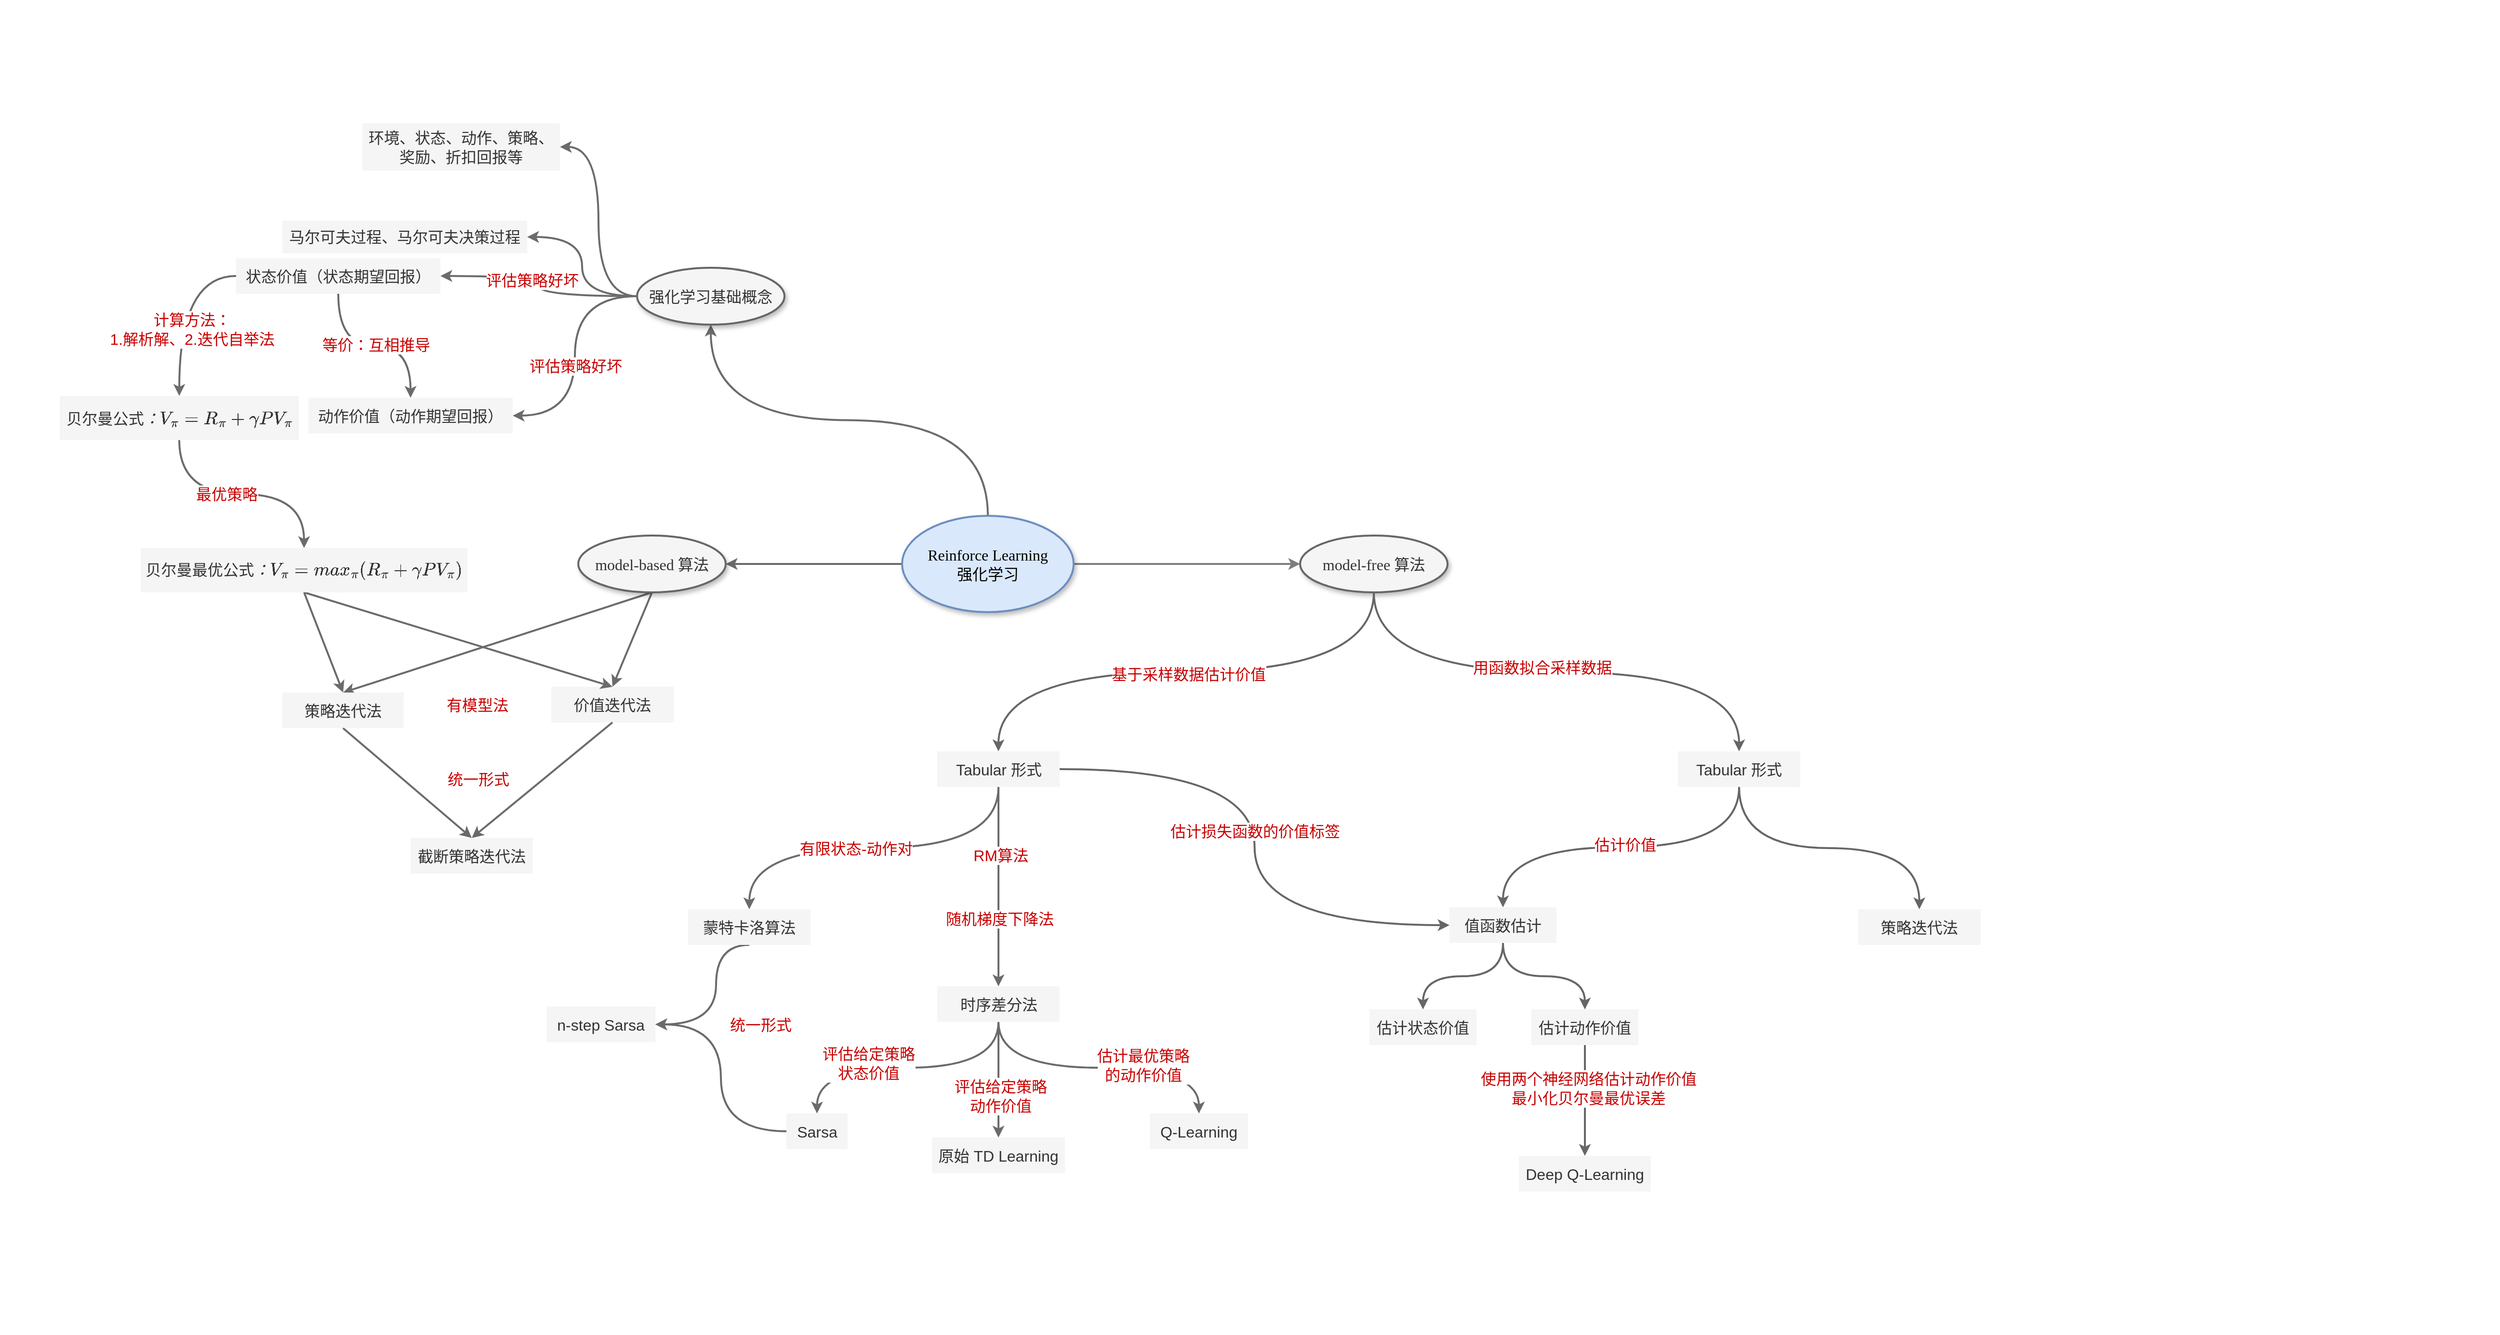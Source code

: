 <mxfile border="50" scale="3" compressed="false" locked="false" version="27.2.0">
  <diagram name="Blank" id="YmL12bMKpDGza6XwsDPr">
    <mxGraphModel dx="1842" dy="1549" grid="0" gridSize="10" guides="1" tooltips="1" connect="1" arrows="1" fold="1" page="0" pageScale="1" pageWidth="827" pageHeight="1169" background="none" math="1" shadow="0">
      <root>
        <mxCell id="X5NqExCQtvZxIxQ7pmgY-0" />
        <mxCell id="1" parent="X5NqExCQtvZxIxQ7pmgY-0" />
        <mxCell id="Gr0Zq-AI6Quabplr0KPa-179" value="" style="swimlane;html=1;startSize=0;horizontal=1;containerType=tree;labelBackgroundColor=none;strokeColor=none;strokeWidth=1;fillColor=none;fontFamily=Comic Sans MS;fontSize=16;swimlaneLine=0;dashed=1;collapsible=0;swimlaneFillColor=none;" parent="1" vertex="1">
          <mxGeometry x="-505" y="-457" width="2593" height="1385" as="geometry" />
        </mxCell>
        <mxCell id="jKKv0_7eQxVgF26MUgQf-13" style="edgeStyle=orthogonalEdgeStyle;rounded=0;orthogonalLoop=1;jettySize=auto;html=1;exitX=0.5;exitY=0;exitDx=0;exitDy=0;entryX=0.5;entryY=1;entryDx=0;entryDy=0;curved=1;strokeWidth=2;strokeColor=light-dark(#6b6b6b, #ededed);fontSize=16;" parent="Gr0Zq-AI6Quabplr0KPa-179" source="Gr0Zq-AI6Quabplr0KPa-180" target="jKKv0_7eQxVgF26MUgQf-10" edge="1">
          <mxGeometry relative="1" as="geometry" />
        </mxCell>
        <mxCell id="YHKigMuBGNWTJUqa9Iyw-3" style="rounded=0;orthogonalLoop=1;jettySize=auto;html=1;exitX=0;exitY=0.5;exitDx=0;exitDy=0;entryX=1;entryY=0.5;entryDx=0;entryDy=0;strokeWidth=2;strokeColor=light-dark(#6b6b6b, #ededed);fontSize=16;" parent="Gr0Zq-AI6Quabplr0KPa-179" source="Gr0Zq-AI6Quabplr0KPa-180" target="YHKigMuBGNWTJUqa9Iyw-2" edge="1">
          <mxGeometry relative="1" as="geometry" />
        </mxCell>
        <mxCell id="YHKigMuBGNWTJUqa9Iyw-14" style="edgeStyle=orthogonalEdgeStyle;rounded=0;orthogonalLoop=1;jettySize=auto;html=1;exitX=0.5;exitY=1;exitDx=0;exitDy=0;strokeWidth=2;curved=1;strokeColor=light-dark(#6b6b6b, #ededed);fontSize=16;" parent="Gr0Zq-AI6Quabplr0KPa-179" source="Gr0Zq-AI6Quabplr0KPa-180" target="Gr0Zq-AI6Quabplr0KPa-180" edge="1">
          <mxGeometry relative="1" as="geometry" />
        </mxCell>
        <mxCell id="uGdyaslb6LzEYvwGpBnf-5" style="edgeStyle=orthogonalEdgeStyle;rounded=0;orthogonalLoop=1;jettySize=auto;html=1;exitX=1;exitY=0.5;exitDx=0;exitDy=0;entryX=0;entryY=0.5;entryDx=0;entryDy=0;curved=1;strokeWidth=2;strokeColor=light-dark(#7e7e7e, #ededed);" parent="Gr0Zq-AI6Quabplr0KPa-179" source="Gr0Zq-AI6Quabplr0KPa-180" target="uGdyaslb6LzEYvwGpBnf-3" edge="1">
          <mxGeometry relative="1" as="geometry" />
        </mxCell>
        <mxCell id="Gr0Zq-AI6Quabplr0KPa-180" value="&lt;font face=&quot;Comic Sans MS&quot;&gt;Reinforce Learning&lt;/font&gt;&lt;div&gt;&lt;font face=&quot;Comic Sans MS&quot;&gt;强化学习&lt;/font&gt;&lt;/div&gt;" style="ellipse;whiteSpace=wrap;html=1;align=center;container=1;recursiveResize=0;treeFolding=1;strokeWidth=2;fontSize=16;fillColor=#dae8fc;strokeColor=#6c8ebf;shadow=1;" parent="Gr0Zq-AI6Quabplr0KPa-179" vertex="1">
          <mxGeometry x="936" y="535.5" width="178" height="100" as="geometry" />
        </mxCell>
        <mxCell id="DzTKUxqz9tWYfkctsdNh-5" style="edgeStyle=orthogonalEdgeStyle;rounded=0;orthogonalLoop=1;jettySize=auto;html=1;exitX=0;exitY=0.5;exitDx=0;exitDy=0;entryX=1;entryY=0.5;entryDx=0;entryDy=0;curved=1;strokeWidth=2;strokeColor=light-dark(#6b6b6b, #ededed);fontSize=16;" parent="Gr0Zq-AI6Quabplr0KPa-179" source="jKKv0_7eQxVgF26MUgQf-10" target="DzTKUxqz9tWYfkctsdNh-4" edge="1">
          <mxGeometry relative="1" as="geometry" />
        </mxCell>
        <mxCell id="krSz1H4tb5_PnrN1vSMn-18" style="edgeStyle=orthogonalEdgeStyle;rounded=0;orthogonalLoop=1;jettySize=auto;html=1;exitX=0;exitY=0.5;exitDx=0;exitDy=0;entryX=1;entryY=0.5;entryDx=0;entryDy=0;curved=1;strokeWidth=2;strokeColor=light-dark(#6b6b6b, #ededed);fontSize=16;" parent="Gr0Zq-AI6Quabplr0KPa-179" source="jKKv0_7eQxVgF26MUgQf-10" target="krSz1H4tb5_PnrN1vSMn-16" edge="1">
          <mxGeometry relative="1" as="geometry" />
        </mxCell>
        <mxCell id="krSz1H4tb5_PnrN1vSMn-22" value="&lt;span style=&quot;color: rgb(200, 0, 0);&quot;&gt;评估策略好坏&lt;/span&gt;" style="edgeLabel;html=1;align=center;verticalAlign=middle;resizable=0;points=[];fontSize=16;" parent="krSz1H4tb5_PnrN1vSMn-18" vertex="1" connectable="0">
          <mxGeometry x="0.082" relative="1" as="geometry">
            <mxPoint as="offset" />
          </mxGeometry>
        </mxCell>
        <mxCell id="jKKv0_7eQxVgF26MUgQf-10" value="&lt;div&gt;&lt;font face=&quot;Comic Sans MS&quot;&gt;强化学习基础概念&lt;/font&gt;&lt;/div&gt;" style="ellipse;whiteSpace=wrap;html=1;align=center;container=1;recursiveResize=0;treeFolding=1;strokeWidth=2;fontSize=16;shadow=1;fillColor=#f5f5f5;fontColor=#333333;strokeColor=#666666;" parent="Gr0Zq-AI6Quabplr0KPa-179" vertex="1">
          <mxGeometry x="661" y="278" width="153" height="59" as="geometry" />
        </mxCell>
        <mxCell id="DzTKUxqz9tWYfkctsdNh-4" value="马尔可夫过程、马尔可夫决策过程" style="text;html=1;align=center;verticalAlign=middle;whiteSpace=wrap;rounded=0;fontSize=16;fillColor=#f5f5f5;fontColor=#333333;strokeColor=none;" parent="Gr0Zq-AI6Quabplr0KPa-179" vertex="1">
          <mxGeometry x="293" y="229" width="254" height="34" as="geometry" />
        </mxCell>
        <mxCell id="krSz1H4tb5_PnrN1vSMn-16" value="&lt;div&gt;动作价值（动作期望回报）&lt;/div&gt;" style="text;html=1;align=center;verticalAlign=middle;whiteSpace=wrap;rounded=0;fontSize=16;fillColor=#f5f5f5;fontColor=#333333;strokeColor=none;" parent="Gr0Zq-AI6Quabplr0KPa-179" vertex="1">
          <mxGeometry x="320" y="413" width="212" height="37" as="geometry" />
        </mxCell>
        <mxCell id="anW6oPUvbK2CG_fKDn-M-3" value="&lt;div&gt;价值迭代法&lt;/div&gt;" style="text;html=1;align=center;verticalAlign=middle;whiteSpace=wrap;rounded=0;fontSize=16;fillColor=#f5f5f5;fontColor=#333333;strokeColor=none;" parent="Gr0Zq-AI6Quabplr0KPa-179" vertex="1">
          <mxGeometry x="572" y="713" width="127" height="37" as="geometry" />
        </mxCell>
        <mxCell id="YHKigMuBGNWTJUqa9Iyw-10" style="rounded=0;orthogonalLoop=1;jettySize=auto;html=1;exitX=0.5;exitY=1;exitDx=0;exitDy=0;entryX=0.5;entryY=0;entryDx=0;entryDy=0;strokeWidth=2;strokeColor=light-dark(#6b6b6b, #ededed);fontSize=16;" parent="Gr0Zq-AI6Quabplr0KPa-179" source="hJSKXu2BrGVSYL8usAjy-1" target="anW6oPUvbK2CG_fKDn-M-3" edge="1">
          <mxGeometry relative="1" as="geometry" />
        </mxCell>
        <mxCell id="hJSKXu2BrGVSYL8usAjy-1" value="&lt;div&gt;$$贝尔曼最优公式：V_{\pi}=max_{\pi}(R_{\pi}+\gamma P V_{\pi})$$&lt;/div&gt;" style="text;html=1;align=center;verticalAlign=middle;whiteSpace=wrap;rounded=0;fontSize=16;fillColor=#f5f5f5;fontColor=#333333;strokeColor=none;" parent="Gr0Zq-AI6Quabplr0KPa-179" vertex="1">
          <mxGeometry x="146" y="569" width="339" height="46" as="geometry" />
        </mxCell>
        <mxCell id="YHKigMuBGNWTJUqa9Iyw-11" style="rounded=0;orthogonalLoop=1;jettySize=auto;html=1;exitX=0.5;exitY=1;exitDx=0;exitDy=0;entryX=0.5;entryY=0;entryDx=0;entryDy=0;strokeColor=light-dark(#6b6b6b, #ededed);strokeWidth=2;fontSize=16;" parent="Gr0Zq-AI6Quabplr0KPa-179" source="YHKigMuBGNWTJUqa9Iyw-2" target="anW6oPUvbK2CG_fKDn-M-2" edge="1">
          <mxGeometry relative="1" as="geometry" />
        </mxCell>
        <mxCell id="YHKigMuBGNWTJUqa9Iyw-12" style="rounded=0;orthogonalLoop=1;jettySize=auto;html=1;exitX=0.5;exitY=1;exitDx=0;exitDy=0;entryX=0.5;entryY=0;entryDx=0;entryDy=0;strokeColor=light-dark(#6b6b6b, #ededed);strokeWidth=2;fontSize=16;" parent="Gr0Zq-AI6Quabplr0KPa-179" source="YHKigMuBGNWTJUqa9Iyw-2" target="anW6oPUvbK2CG_fKDn-M-3" edge="1">
          <mxGeometry relative="1" as="geometry" />
        </mxCell>
        <mxCell id="YHKigMuBGNWTJUqa9Iyw-2" value="&lt;div&gt;&lt;font face=&quot;Comic Sans MS&quot;&gt;model-based 算法&lt;/font&gt;&lt;/div&gt;" style="ellipse;whiteSpace=wrap;html=1;align=center;container=1;recursiveResize=0;treeFolding=1;strokeWidth=2;fontSize=16;shadow=1;fillColor=#f5f5f5;fontColor=#333333;strokeColor=#666666;" parent="Gr0Zq-AI6Quabplr0KPa-179" vertex="1">
          <mxGeometry x="600" y="556" width="153" height="59" as="geometry" />
        </mxCell>
        <mxCell id="anW6oPUvbK2CG_fKDn-M-12" value="&lt;font style=&quot;color: light-dark(rgb(200, 0, 0), rgb(237, 237, 237));&quot;&gt;有模型法&lt;/font&gt;" style="text;html=1;align=center;verticalAlign=middle;whiteSpace=wrap;rounded=0;fontSize=16;" parent="Gr0Zq-AI6Quabplr0KPa-179" vertex="1">
          <mxGeometry x="438" y="719" width="115" height="25" as="geometry" />
        </mxCell>
        <mxCell id="anW6oPUvbK2CG_fKDn-M-2" value="&lt;div&gt;策略迭代法&lt;/div&gt;" style="text;html=1;align=center;verticalAlign=middle;whiteSpace=wrap;rounded=0;fontSize=16;fillColor=#f5f5f5;fontColor=#333333;strokeColor=none;" parent="Gr0Zq-AI6Quabplr0KPa-179" vertex="1">
          <mxGeometry x="293" y="719" width="126" height="37" as="geometry" />
        </mxCell>
        <mxCell id="anW6oPUvbK2CG_fKDn-M-10" style="rounded=0;orthogonalLoop=1;jettySize=auto;html=1;exitX=0.5;exitY=1;exitDx=0;exitDy=0;strokeWidth=2;strokeColor=light-dark(#6b6b6b, #ededed);fontSize=16;entryX=0.5;entryY=0;entryDx=0;entryDy=0;" parent="Gr0Zq-AI6Quabplr0KPa-179" source="hJSKXu2BrGVSYL8usAjy-1" target="anW6oPUvbK2CG_fKDn-M-2" edge="1">
          <mxGeometry relative="1" as="geometry">
            <mxPoint x="268" y="705" as="targetPoint" />
          </mxGeometry>
        </mxCell>
        <mxCell id="0xfQ3__mSORnw1S1uJHA-2" value="&lt;div&gt;截断策略迭代法&lt;/div&gt;" style="text;html=1;align=center;verticalAlign=middle;whiteSpace=wrap;rounded=0;fontSize=16;fillColor=#f5f5f5;fontColor=#333333;strokeColor=none;" parent="Gr0Zq-AI6Quabplr0KPa-179" vertex="1">
          <mxGeometry x="426" y="870" width="127" height="37" as="geometry" />
        </mxCell>
        <mxCell id="0xfQ3__mSORnw1S1uJHA-3" style="rounded=0;orthogonalLoop=1;jettySize=auto;html=1;exitX=0.5;exitY=1;exitDx=0;exitDy=0;entryX=0.5;entryY=0;entryDx=0;entryDy=0;strokeWidth=2;strokeColor=light-dark(#6b6b6b, #ededed);fontSize=16;" parent="Gr0Zq-AI6Quabplr0KPa-179" source="anW6oPUvbK2CG_fKDn-M-2" target="0xfQ3__mSORnw1S1uJHA-2" edge="1">
          <mxGeometry relative="1" as="geometry" />
        </mxCell>
        <mxCell id="0xfQ3__mSORnw1S1uJHA-4" style="rounded=0;orthogonalLoop=1;jettySize=auto;html=1;exitX=0.5;exitY=1;exitDx=0;exitDy=0;entryX=0.5;entryY=0;entryDx=0;entryDy=0;strokeColor=light-dark(#6b6b6b, #ededed);strokeWidth=2;fontSize=16;" parent="Gr0Zq-AI6Quabplr0KPa-179" source="anW6oPUvbK2CG_fKDn-M-3" target="0xfQ3__mSORnw1S1uJHA-2" edge="1">
          <mxGeometry relative="1" as="geometry" />
        </mxCell>
        <mxCell id="YHKigMuBGNWTJUqa9Iyw-1" value="&lt;font style=&quot;color: light-dark(rgb(200, 0, 0), rgb(237, 237, 237));&quot;&gt;统一形式&lt;/font&gt;" style="text;html=1;align=center;verticalAlign=middle;resizable=0;points=[];autosize=1;strokeColor=none;fillColor=none;fontSize=16;" parent="Gr0Zq-AI6Quabplr0KPa-179" vertex="1">
          <mxGeometry x="454.5" y="793" width="82" height="31" as="geometry" />
        </mxCell>
        <mxCell id="anW6oPUvbK2CG_fKDn-M-8" style="edgeStyle=orthogonalEdgeStyle;rounded=0;orthogonalLoop=1;jettySize=auto;html=1;exitX=0.5;exitY=1;exitDx=0;exitDy=0;entryX=0.5;entryY=0;entryDx=0;entryDy=0;curved=1;strokeWidth=2;strokeColor=light-dark(#6b6b6b, #ededed);fontSize=16;" parent="Gr0Zq-AI6Quabplr0KPa-179" source="krSz1H4tb5_PnrN1vSMn-36" target="hJSKXu2BrGVSYL8usAjy-1" edge="1">
          <mxGeometry relative="1" as="geometry" />
        </mxCell>
        <mxCell id="anW6oPUvbK2CG_fKDn-M-9" value="最优策略" style="edgeLabel;html=1;align=center;verticalAlign=middle;resizable=0;points=[];fontColor=light-dark(#c80000, #ededed);fontSize=16;" parent="anW6oPUvbK2CG_fKDn-M-8" vertex="1" connectable="0">
          <mxGeometry x="-0.132" relative="1" as="geometry">
            <mxPoint as="offset" />
          </mxGeometry>
        </mxCell>
        <mxCell id="krSz1H4tb5_PnrN1vSMn-36" value="&lt;div&gt;$$贝尔曼公式：V_{\pi}=R_{\pi}+\gamma P V_{\pi}$$&lt;/div&gt;" style="text;html=1;align=center;verticalAlign=middle;whiteSpace=wrap;rounded=0;fontSize=16;fillColor=#f5f5f5;fontColor=#333333;strokeColor=none;" parent="Gr0Zq-AI6Quabplr0KPa-179" vertex="1">
          <mxGeometry x="62" y="411" width="248" height="46" as="geometry" />
        </mxCell>
        <mxCell id="krSz1H4tb5_PnrN1vSMn-37" style="edgeStyle=orthogonalEdgeStyle;rounded=0;orthogonalLoop=1;jettySize=auto;html=1;exitX=0;exitY=0.5;exitDx=0;exitDy=0;entryX=0.5;entryY=0;entryDx=0;entryDy=0;curved=1;strokeWidth=2;strokeColor=light-dark(#6b6b6b, #ededed);fontSize=16;" parent="Gr0Zq-AI6Quabplr0KPa-179" source="krSz1H4tb5_PnrN1vSMn-10" target="krSz1H4tb5_PnrN1vSMn-36" edge="1">
          <mxGeometry relative="1" as="geometry" />
        </mxCell>
        <mxCell id="iZsCwkJQV0r_uRHZyLfL-1" value="计算方法：&lt;div&gt;1.解析解、&lt;span style=&quot;background-color: light-dark(#ffffff, var(--ge-dark-color, #121212)); color: light-dark(rgb(200, 0, 0), rgb(237, 237, 237));&quot;&gt;2.迭代自举法&lt;/span&gt;&lt;/div&gt;" style="edgeLabel;html=1;align=center;verticalAlign=middle;resizable=0;points=[];fontColor=light-dark(#c80000, #ededed);fontSize=16;" parent="krSz1H4tb5_PnrN1vSMn-37" vertex="1" connectable="0">
          <mxGeometry x="0.003" y="-2" relative="1" as="geometry">
            <mxPoint x="15" y="22" as="offset" />
          </mxGeometry>
        </mxCell>
        <mxCell id="iZsCwkJQV0r_uRHZyLfL-5" style="edgeStyle=orthogonalEdgeStyle;rounded=0;orthogonalLoop=1;jettySize=auto;html=1;exitX=0.5;exitY=1;exitDx=0;exitDy=0;entryX=0.5;entryY=0;entryDx=0;entryDy=0;curved=1;strokeColor=light-dark(#6b6b6b, #ededed);strokeWidth=2;fontSize=16;" parent="Gr0Zq-AI6Quabplr0KPa-179" source="krSz1H4tb5_PnrN1vSMn-10" target="krSz1H4tb5_PnrN1vSMn-16" edge="1">
          <mxGeometry relative="1" as="geometry" />
        </mxCell>
        <mxCell id="KGutzesV_vw_Q6OyUhxC-1" value="&lt;font&gt;等价：互相推导&lt;/font&gt;" style="edgeLabel;html=1;align=center;verticalAlign=middle;resizable=0;points=[];fontColor=light-dark(#c80000, #ededed);fontSize=16;" parent="iZsCwkJQV0r_uRHZyLfL-5" vertex="1" connectable="0">
          <mxGeometry x="-0.273" y="11" relative="1" as="geometry">
            <mxPoint x="26" y="10" as="offset" />
          </mxGeometry>
        </mxCell>
        <mxCell id="krSz1H4tb5_PnrN1vSMn-10" value="&lt;div&gt;状态价值（状态期望回报）&lt;/div&gt;" style="text;html=1;align=center;verticalAlign=middle;whiteSpace=wrap;rounded=0;fontSize=16;fillColor=#f5f5f5;fontColor=#333333;strokeColor=none;" parent="Gr0Zq-AI6Quabplr0KPa-179" vertex="1">
          <mxGeometry x="245" y="268" width="212" height="37" as="geometry" />
        </mxCell>
        <mxCell id="krSz1H4tb5_PnrN1vSMn-11" style="edgeStyle=orthogonalEdgeStyle;rounded=0;orthogonalLoop=1;jettySize=auto;html=1;exitX=0;exitY=0.5;exitDx=0;exitDy=0;entryX=1;entryY=0.5;entryDx=0;entryDy=0;curved=1;strokeWidth=2;strokeColor=light-dark(#6b6b6b, #ededed);fontSize=16;" parent="Gr0Zq-AI6Quabplr0KPa-179" source="jKKv0_7eQxVgF26MUgQf-10" target="krSz1H4tb5_PnrN1vSMn-10" edge="1">
          <mxGeometry relative="1" as="geometry" />
        </mxCell>
        <mxCell id="krSz1H4tb5_PnrN1vSMn-15" value="&lt;font&gt;评估策略好坏&lt;/font&gt;" style="edgeLabel;html=1;align=center;verticalAlign=middle;resizable=0;points=[];fontColor=light-dark(#c80000, #ededed);fontSize=16;" parent="krSz1H4tb5_PnrN1vSMn-11" vertex="1" connectable="0">
          <mxGeometry x="0.048" y="-1" relative="1" as="geometry">
            <mxPoint x="-8" y="-1" as="offset" />
          </mxGeometry>
        </mxCell>
        <mxCell id="DzTKUxqz9tWYfkctsdNh-1" value="环境、状态、动作、策略、奖励、折扣回报等" style="text;html=1;align=center;verticalAlign=middle;whiteSpace=wrap;rounded=0;fontSize=16;fillColor=#f5f5f5;fontColor=#333333;strokeColor=none;" parent="Gr0Zq-AI6Quabplr0KPa-179" vertex="1">
          <mxGeometry x="376" y="128" width="205" height="49" as="geometry" />
        </mxCell>
        <mxCell id="iZsCwkJQV0r_uRHZyLfL-4" style="edgeStyle=orthogonalEdgeStyle;rounded=0;orthogonalLoop=1;jettySize=auto;html=1;exitX=0;exitY=0.5;exitDx=0;exitDy=0;entryX=1;entryY=0.5;entryDx=0;entryDy=0;curved=1;strokeWidth=2;strokeColor=light-dark(#6b6b6b, #ededed);fontSize=16;" parent="Gr0Zq-AI6Quabplr0KPa-179" source="jKKv0_7eQxVgF26MUgQf-10" target="DzTKUxqz9tWYfkctsdNh-1" edge="1">
          <mxGeometry relative="1" as="geometry" />
        </mxCell>
        <mxCell id="uGdyaslb6LzEYvwGpBnf-3" value="&lt;div&gt;&lt;font face=&quot;Comic Sans MS&quot;&gt;model-free 算法&lt;/font&gt;&lt;/div&gt;" style="ellipse;whiteSpace=wrap;html=1;align=center;container=1;recursiveResize=0;treeFolding=1;strokeWidth=2;fontSize=16;shadow=1;fillColor=#f5f5f5;fontColor=#333333;strokeColor=#666666;" parent="Gr0Zq-AI6Quabplr0KPa-179" vertex="1">
          <mxGeometry x="1349" y="556" width="153" height="59" as="geometry" />
        </mxCell>
        <mxCell id="YHKigMuBGNWTJUqa9Iyw-17" style="edgeStyle=orthogonalEdgeStyle;rounded=0;orthogonalLoop=1;jettySize=auto;html=1;exitX=0.5;exitY=1;exitDx=0;exitDy=0;entryX=0.5;entryY=0;entryDx=0;entryDy=0;curved=1;strokeWidth=2;strokeColor=light-dark(#6b6b6b, #ededed);fontSize=16;" parent="1" source="uGdyaslb6LzEYvwGpBnf-11" target="YHKigMuBGNWTJUqa9Iyw-16" edge="1">
          <mxGeometry relative="1" as="geometry" />
        </mxCell>
        <mxCell id="Y6D0DEkb-gYPL5URAM-n-2" value="&lt;font style=&quot;color: light-dark(rgb(200, 0, 0), rgb(237, 237, 237));&quot;&gt;有限状态-动作对&lt;/font&gt;" style="edgeLabel;html=1;align=center;verticalAlign=middle;resizable=0;points=[];fontSize=16;" parent="YHKigMuBGNWTJUqa9Iyw-17" vertex="1" connectable="0">
          <mxGeometry x="0.098" relative="1" as="geometry">
            <mxPoint as="offset" />
          </mxGeometry>
        </mxCell>
        <mxCell id="AChJmF0assDOjcqlXaD_-4" style="edgeStyle=orthogonalEdgeStyle;rounded=0;orthogonalLoop=1;jettySize=auto;html=1;exitX=0.5;exitY=1;exitDx=0;exitDy=0;entryX=0.5;entryY=0;entryDx=0;entryDy=0;curved=1;strokeColor=light-dark(#6b6b6b, #ededed);strokeWidth=2;fontSize=16;" parent="1" source="uGdyaslb6LzEYvwGpBnf-11" target="AChJmF0assDOjcqlXaD_-1" edge="1">
          <mxGeometry relative="1" as="geometry" />
        </mxCell>
        <mxCell id="AChJmF0assDOjcqlXaD_-5" value="RM算法" style="edgeLabel;html=1;align=center;verticalAlign=middle;resizable=0;points=[];fontSize=16;fontColor=light-dark(#c80000, #ededed);" parent="AChJmF0assDOjcqlXaD_-4" vertex="1" connectable="0">
          <mxGeometry x="-0.405" y="5" relative="1" as="geometry">
            <mxPoint x="-3" y="9" as="offset" />
          </mxGeometry>
        </mxCell>
        <mxCell id="AChJmF0assDOjcqlXaD_-6" value="随机梯度下降法" style="edgeLabel;html=1;align=center;verticalAlign=middle;resizable=0;points=[];fontSize=16;fontColor=light-dark(#c80000, #ededed);" parent="AChJmF0assDOjcqlXaD_-4" vertex="1" connectable="0">
          <mxGeometry x="0.322" y="1" relative="1" as="geometry">
            <mxPoint as="offset" />
          </mxGeometry>
        </mxCell>
        <mxCell id="dVCFVuDnOBJeET-Qv9br-1" style="edgeStyle=orthogonalEdgeStyle;rounded=0;orthogonalLoop=1;jettySize=auto;html=1;exitX=0.5;exitY=1;exitDx=0;exitDy=0;entryX=1;entryY=0.5;entryDx=0;entryDy=0;strokeWidth=2;curved=1;strokeColor=light-dark(#6b6b6b, #ededed);" parent="1" source="YHKigMuBGNWTJUqa9Iyw-16" target="rlLChUQJGHAt--yOqbyX-47" edge="1">
          <mxGeometry relative="1" as="geometry">
            <Array as="points">
              <mxPoint x="238" y="524" />
              <mxPoint x="238" y="607" />
            </Array>
          </mxGeometry>
        </mxCell>
        <mxCell id="YHKigMuBGNWTJUqa9Iyw-16" value="&lt;div&gt;蒙特卡洛算法&lt;/div&gt;" style="text;html=1;align=center;verticalAlign=middle;whiteSpace=wrap;rounded=0;fontSize=16;fillColor=#f5f5f5;fontColor=#333333;strokeColor=none;" parent="1" vertex="1">
          <mxGeometry x="209" y="487" width="127" height="37" as="geometry" />
        </mxCell>
        <mxCell id="rlLChUQJGHAt--yOqbyX-40" style="edgeStyle=orthogonalEdgeStyle;rounded=0;orthogonalLoop=1;jettySize=auto;html=1;exitX=0.5;exitY=1;exitDx=0;exitDy=0;entryX=0.5;entryY=0;entryDx=0;entryDy=0;strokeWidth=2;curved=1;strokeColor=light-dark(#6b6b6b, #ededed);" parent="1" source="AChJmF0assDOjcqlXaD_-1" target="rlLChUQJGHAt--yOqbyX-1" edge="1">
          <mxGeometry relative="1" as="geometry" />
        </mxCell>
        <mxCell id="rlLChUQJGHAt--yOqbyX-45" value="评估给定策略&lt;div&gt;动作价值&lt;/div&gt;" style="edgeLabel;html=1;align=center;verticalAlign=middle;resizable=0;points=[];fontColor=light-dark(#c80000, #ededed);fontSize=16;" parent="rlLChUQJGHAt--yOqbyX-40" vertex="1" connectable="0">
          <mxGeometry x="0.272" y="2" relative="1" as="geometry">
            <mxPoint as="offset" />
          </mxGeometry>
        </mxCell>
        <mxCell id="rlLChUQJGHAt--yOqbyX-41" style="edgeStyle=orthogonalEdgeStyle;rounded=0;orthogonalLoop=1;jettySize=auto;html=1;exitX=0.5;exitY=1;exitDx=0;exitDy=0;entryX=0.5;entryY=0;entryDx=0;entryDy=0;curved=1;strokeWidth=2;strokeColor=light-dark(#6b6b6b, #ededed);" parent="1" source="AChJmF0assDOjcqlXaD_-1" target="rlLChUQJGHAt--yOqbyX-39" edge="1">
          <mxGeometry relative="1" as="geometry" />
        </mxCell>
        <mxCell id="rlLChUQJGHAt--yOqbyX-44" value="评估给定策略&lt;div&gt;状态价值&lt;/div&gt;" style="edgeLabel;html=1;align=center;verticalAlign=middle;resizable=0;points=[];fontColor=light-dark(#c80000, #ededed);fontSize=16;" parent="rlLChUQJGHAt--yOqbyX-41" vertex="1" connectable="0">
          <mxGeometry x="0.282" y="2" relative="1" as="geometry">
            <mxPoint x="-1" y="-7" as="offset" />
          </mxGeometry>
        </mxCell>
        <mxCell id="rlLChUQJGHAt--yOqbyX-43" style="edgeStyle=orthogonalEdgeStyle;rounded=0;orthogonalLoop=1;jettySize=auto;html=1;exitX=0.5;exitY=1;exitDx=0;exitDy=0;entryX=0.5;entryY=0;entryDx=0;entryDy=0;curved=1;strokeWidth=2;strokeColor=light-dark(#6b6b6b, #ededed);" parent="1" source="AChJmF0assDOjcqlXaD_-1" target="rlLChUQJGHAt--yOqbyX-42" edge="1">
          <mxGeometry relative="1" as="geometry" />
        </mxCell>
        <mxCell id="rlLChUQJGHAt--yOqbyX-46" value="估计最优策略&lt;div&gt;的动作价值&lt;/div&gt;" style="edgeLabel;html=1;align=center;verticalAlign=middle;resizable=0;points=[];fontColor=light-dark(#c80000, #ededed);fontSize=16;" parent="rlLChUQJGHAt--yOqbyX-43" vertex="1" connectable="0">
          <mxGeometry x="0.167" y="-2" relative="1" as="geometry">
            <mxPoint x="20" y="-5" as="offset" />
          </mxGeometry>
        </mxCell>
        <mxCell id="AChJmF0assDOjcqlXaD_-1" value="&lt;div&gt;时序差分法&lt;/div&gt;" style="text;html=1;align=center;verticalAlign=middle;whiteSpace=wrap;rounded=0;fontSize=16;fillColor=#f5f5f5;fontColor=#333333;strokeColor=none;" parent="1" vertex="1">
          <mxGeometry x="467.5" y="567" width="127" height="37" as="geometry" />
        </mxCell>
        <mxCell id="rlLChUQJGHAt--yOqbyX-1" value="&lt;div&gt;原始 TD Learning&lt;/div&gt;" style="text;html=1;align=center;verticalAlign=middle;whiteSpace=wrap;rounded=0;fontSize=16;fillColor=#f5f5f5;fontColor=#333333;strokeColor=none;" parent="1" vertex="1">
          <mxGeometry x="462" y="724" width="138" height="37" as="geometry" />
        </mxCell>
        <mxCell id="dVCFVuDnOBJeET-Qv9br-2" style="edgeStyle=orthogonalEdgeStyle;rounded=0;orthogonalLoop=1;jettySize=auto;html=1;exitX=0;exitY=0.5;exitDx=0;exitDy=0;entryX=1;entryY=0.5;entryDx=0;entryDy=0;strokeWidth=2;curved=1;strokeColor=light-dark(#6b6b6b, #ededed);" parent="1" source="rlLChUQJGHAt--yOqbyX-39" target="rlLChUQJGHAt--yOqbyX-47" edge="1">
          <mxGeometry relative="1" as="geometry" />
        </mxCell>
        <mxCell id="rlLChUQJGHAt--yOqbyX-39" value="&lt;div&gt;Sarsa&lt;/div&gt;" style="text;html=1;align=center;verticalAlign=middle;whiteSpace=wrap;rounded=0;fontSize=16;fillColor=#f5f5f5;fontColor=#333333;strokeColor=none;" parent="1" vertex="1">
          <mxGeometry x="311" y="699" width="63.5" height="37" as="geometry" />
        </mxCell>
        <mxCell id="rlLChUQJGHAt--yOqbyX-42" value="&lt;div&gt;Q-Learning&lt;/div&gt;" style="text;html=1;align=center;verticalAlign=middle;whiteSpace=wrap;rounded=0;fontSize=16;fillColor=#f5f5f5;fontColor=#333333;strokeColor=none;" parent="1" vertex="1">
          <mxGeometry x="688" y="699" width="102" height="37" as="geometry" />
        </mxCell>
        <mxCell id="rlLChUQJGHAt--yOqbyX-47" value="&lt;div&gt;n-step Sarsa&lt;/div&gt;" style="text;html=1;align=center;verticalAlign=middle;whiteSpace=wrap;rounded=0;fontSize=16;fillColor=#f5f5f5;fontColor=#333333;strokeColor=none;" parent="1" vertex="1">
          <mxGeometry x="62" y="588" width="113" height="37" as="geometry" />
        </mxCell>
        <mxCell id="dVCFVuDnOBJeET-Qv9br-3" value="&lt;font style=&quot;color: light-dark(rgb(200, 0, 0), rgb(237, 237, 237));&quot;&gt;统一形式&lt;/font&gt;" style="text;html=1;align=center;verticalAlign=middle;resizable=0;points=[];autosize=1;strokeColor=none;fillColor=none;fontSize=16;" parent="1" vertex="1">
          <mxGeometry x="243" y="591" width="82" height="31" as="geometry" />
        </mxCell>
        <mxCell id="uGdyaslb6LzEYvwGpBnf-7" style="edgeStyle=orthogonalEdgeStyle;rounded=0;orthogonalLoop=1;jettySize=auto;html=1;exitX=0.5;exitY=1;exitDx=0;exitDy=0;entryX=0.5;entryY=0;entryDx=0;entryDy=0;curved=1;strokeColor=light-dark(#666666, #ededed);strokeWidth=2;" parent="1" source="uGdyaslb6LzEYvwGpBnf-3" target="uGdyaslb6LzEYvwGpBnf-11" edge="1">
          <mxGeometry relative="1" as="geometry" />
        </mxCell>
        <mxCell id="uGdyaslb6LzEYvwGpBnf-9" value="&lt;span style=&quot;color: rgb(200, 0, 0); font-size: 16px;&quot;&gt;基于采样数据估计价值&lt;/span&gt;" style="edgeLabel;html=1;align=center;verticalAlign=middle;resizable=0;points=[];" parent="uGdyaslb6LzEYvwGpBnf-7" vertex="1" connectable="0">
          <mxGeometry x="-0.008" y="2" relative="1" as="geometry">
            <mxPoint as="offset" />
          </mxGeometry>
        </mxCell>
        <mxCell id="uGdyaslb6LzEYvwGpBnf-10" style="edgeStyle=orthogonalEdgeStyle;rounded=0;orthogonalLoop=1;jettySize=auto;html=1;exitX=0.5;exitY=1;exitDx=0;exitDy=0;entryX=0.5;entryY=0;entryDx=0;entryDy=0;curved=1;strokeWidth=2;strokeColor=light-dark(#666666, #ededed);" parent="1" source="uGdyaslb6LzEYvwGpBnf-3" target="uGdyaslb6LzEYvwGpBnf-13" edge="1">
          <mxGeometry relative="1" as="geometry" />
        </mxCell>
        <mxCell id="uGdyaslb6LzEYvwGpBnf-14" value="&lt;font style=&quot;font-size: 16px; color: light-dark(rgb(200, 0, 0), rgb(237, 237, 237));&quot;&gt;用函数拟合采样数据&lt;/font&gt;" style="edgeLabel;html=1;align=center;verticalAlign=middle;resizable=0;points=[];" parent="uGdyaslb6LzEYvwGpBnf-10" vertex="1" connectable="0">
          <mxGeometry x="-0.081" relative="1" as="geometry">
            <mxPoint x="7" y="-5" as="offset" />
          </mxGeometry>
        </mxCell>
        <mxCell id="uGdyaslb6LzEYvwGpBnf-29" style="edgeStyle=orthogonalEdgeStyle;rounded=0;orthogonalLoop=1;jettySize=auto;html=1;exitX=1;exitY=0.5;exitDx=0;exitDy=0;entryX=0;entryY=0.5;entryDx=0;entryDy=0;curved=1;strokeWidth=2;strokeColor=light-dark(#666666, #ededed);" parent="1" source="uGdyaslb6LzEYvwGpBnf-11" target="uGdyaslb6LzEYvwGpBnf-15" edge="1">
          <mxGeometry relative="1" as="geometry" />
        </mxCell>
        <mxCell id="uGdyaslb6LzEYvwGpBnf-30" value="估计损失函数的价值标签" style="edgeLabel;html=1;align=center;verticalAlign=middle;resizable=0;points=[];fontColor=light-dark(#c80000, #ededed);fontSize=16;" parent="uGdyaslb6LzEYvwGpBnf-29" vertex="1" connectable="0">
          <mxGeometry x="-0.059" relative="1" as="geometry">
            <mxPoint as="offset" />
          </mxGeometry>
        </mxCell>
        <mxCell id="uGdyaslb6LzEYvwGpBnf-11" value="&lt;div&gt;Tabular 形式&lt;/div&gt;" style="text;html=1;align=center;verticalAlign=middle;whiteSpace=wrap;rounded=0;fontSize=16;fillColor=#f5f5f5;fontColor=#333333;strokeColor=none;" parent="1" vertex="1">
          <mxGeometry x="467.5" y="323" width="127" height="37" as="geometry" />
        </mxCell>
        <mxCell id="uGdyaslb6LzEYvwGpBnf-17" style="edgeStyle=orthogonalEdgeStyle;rounded=0;orthogonalLoop=1;jettySize=auto;html=1;exitX=0.5;exitY=1;exitDx=0;exitDy=0;entryX=0.5;entryY=0;entryDx=0;entryDy=0;curved=1;strokeWidth=2;strokeColor=light-dark(#666666, #ededed);" parent="1" source="uGdyaslb6LzEYvwGpBnf-13" target="uGdyaslb6LzEYvwGpBnf-15" edge="1">
          <mxGeometry relative="1" as="geometry" />
        </mxCell>
        <mxCell id="uGdyaslb6LzEYvwGpBnf-31" value="估计价值" style="edgeLabel;html=1;align=center;verticalAlign=middle;resizable=0;points=[];fontColor=light-dark(#c80000, #ededed);fontSize=16;" parent="uGdyaslb6LzEYvwGpBnf-17" vertex="1" connectable="0">
          <mxGeometry x="-0.077" relative="1" as="geometry">
            <mxPoint x="-10" y="-3" as="offset" />
          </mxGeometry>
        </mxCell>
        <mxCell id="uGdyaslb6LzEYvwGpBnf-18" style="edgeStyle=orthogonalEdgeStyle;rounded=0;orthogonalLoop=1;jettySize=auto;html=1;exitX=0.5;exitY=1;exitDx=0;exitDy=0;entryX=0.5;entryY=0;entryDx=0;entryDy=0;curved=1;strokeWidth=2;strokeColor=light-dark(#666666, #ededed);" parent="1" source="uGdyaslb6LzEYvwGpBnf-13" target="uGdyaslb6LzEYvwGpBnf-16" edge="1">
          <mxGeometry relative="1" as="geometry" />
        </mxCell>
        <mxCell id="uGdyaslb6LzEYvwGpBnf-13" value="&lt;div&gt;Tabular 形式&lt;/div&gt;" style="text;html=1;align=center;verticalAlign=middle;whiteSpace=wrap;rounded=0;fontSize=16;fillColor=#f5f5f5;fontColor=#333333;strokeColor=none;" parent="1" vertex="1">
          <mxGeometry x="1236" y="323" width="127" height="37" as="geometry" />
        </mxCell>
        <mxCell id="uGdyaslb6LzEYvwGpBnf-23" style="edgeStyle=orthogonalEdgeStyle;rounded=0;orthogonalLoop=1;jettySize=auto;html=1;exitX=0.5;exitY=1;exitDx=0;exitDy=0;entryX=0.5;entryY=0;entryDx=0;entryDy=0;curved=1;strokeWidth=2;strokeColor=light-dark(#666666, #ededed);" parent="1" source="uGdyaslb6LzEYvwGpBnf-15" target="uGdyaslb6LzEYvwGpBnf-20" edge="1">
          <mxGeometry relative="1" as="geometry" />
        </mxCell>
        <mxCell id="uGdyaslb6LzEYvwGpBnf-24" style="edgeStyle=orthogonalEdgeStyle;rounded=0;orthogonalLoop=1;jettySize=auto;html=1;exitX=0.5;exitY=1;exitDx=0;exitDy=0;entryX=0.5;entryY=0;entryDx=0;entryDy=0;curved=1;strokeWidth=2;strokeColor=light-dark(#666666, #ededed);" parent="1" source="uGdyaslb6LzEYvwGpBnf-15" target="uGdyaslb6LzEYvwGpBnf-21" edge="1">
          <mxGeometry relative="1" as="geometry" />
        </mxCell>
        <mxCell id="uGdyaslb6LzEYvwGpBnf-15" value="&lt;div&gt;值函数估计&lt;/div&gt;" style="text;html=1;align=center;verticalAlign=middle;whiteSpace=wrap;rounded=0;fontSize=16;fillColor=#f5f5f5;fontColor=#333333;strokeColor=none;" parent="1" vertex="1">
          <mxGeometry x="999" y="485" width="111" height="37" as="geometry" />
        </mxCell>
        <mxCell id="uGdyaslb6LzEYvwGpBnf-16" value="&lt;div&gt;策略迭代法&lt;/div&gt;" style="text;html=1;align=center;verticalAlign=middle;whiteSpace=wrap;rounded=0;fontSize=16;fillColor=#f5f5f5;fontColor=#333333;strokeColor=none;" parent="1" vertex="1">
          <mxGeometry x="1423" y="487" width="127" height="37" as="geometry" />
        </mxCell>
        <mxCell id="uGdyaslb6LzEYvwGpBnf-20" value="估计状态价值" style="text;html=1;align=center;verticalAlign=middle;whiteSpace=wrap;rounded=0;fontSize=16;fillColor=#f5f5f5;fontColor=#333333;strokeColor=none;" parent="1" vertex="1">
          <mxGeometry x="916" y="591" width="111" height="37" as="geometry" />
        </mxCell>
        <mxCell id="_KMvlSYnzqbNstY8ICiu-2" style="edgeStyle=orthogonalEdgeStyle;rounded=0;orthogonalLoop=1;jettySize=auto;html=1;exitX=0.5;exitY=1;exitDx=0;exitDy=0;entryX=0.5;entryY=0;entryDx=0;entryDy=0;strokeWidth=2;strokeColor=light-dark(#666666, #ededed);curved=1;" edge="1" parent="1" source="uGdyaslb6LzEYvwGpBnf-21" target="uGdyaslb6LzEYvwGpBnf-22">
          <mxGeometry relative="1" as="geometry" />
        </mxCell>
        <mxCell id="_KMvlSYnzqbNstY8ICiu-3" value="&lt;font style=&quot;font-size: 16px; color: light-dark(rgb(200, 0, 0), rgb(237, 237, 237));&quot;&gt;使用两个神经网络估计动作价值&lt;/font&gt;&lt;div&gt;&lt;font style=&quot;font-size: 16px; color: light-dark(rgb(200, 0, 0), rgb(237, 237, 237));&quot;&gt;最小化贝尔曼最优误差&lt;/font&gt;&lt;/div&gt;" style="edgeLabel;html=1;align=center;verticalAlign=middle;resizable=0;points=[];" vertex="1" connectable="0" parent="_KMvlSYnzqbNstY8ICiu-2">
          <mxGeometry x="-0.212" relative="1" as="geometry">
            <mxPoint x="3" y="-1" as="offset" />
          </mxGeometry>
        </mxCell>
        <mxCell id="uGdyaslb6LzEYvwGpBnf-21" value="估计动作价值" style="text;html=1;align=center;verticalAlign=middle;whiteSpace=wrap;rounded=0;fontSize=16;fillColor=#f5f5f5;fontColor=#333333;strokeColor=none;" parent="1" vertex="1">
          <mxGeometry x="1084" y="591" width="111" height="37" as="geometry" />
        </mxCell>
        <mxCell id="uGdyaslb6LzEYvwGpBnf-22" value="Deep Q-Learning" style="text;html=1;align=center;verticalAlign=middle;whiteSpace=wrap;rounded=0;fontSize=16;fillColor=#f5f5f5;fontColor=#333333;strokeColor=none;" parent="1" vertex="1">
          <mxGeometry x="1071" y="743" width="137" height="37" as="geometry" />
        </mxCell>
      </root>
    </mxGraphModel>
  </diagram>
</mxfile>
